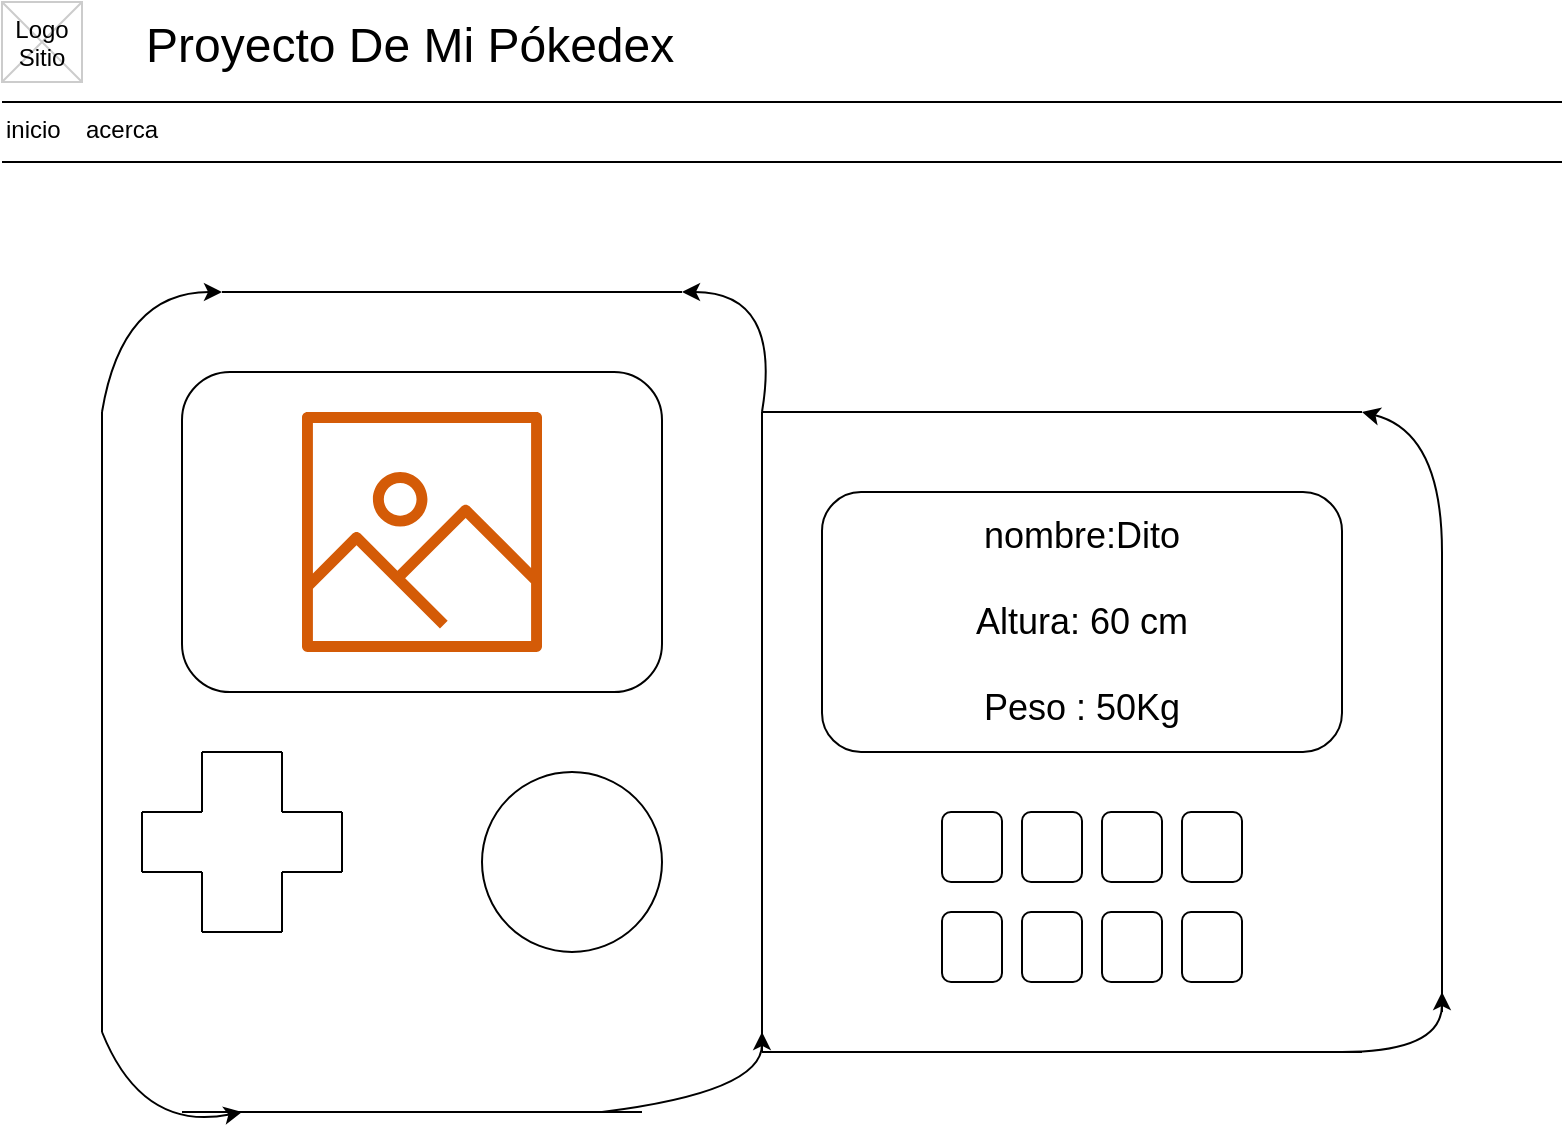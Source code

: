 <mxfile version="18.2.1" type="device"><diagram name="Page-1" id="f1b7ffb7-ca1e-a977-7cf5-a751b3c06c05"><mxGraphModel dx="860" dy="587" grid="1" gridSize="10" guides="1" tooltips="1" connect="1" arrows="1" fold="1" page="1" pageScale="1" pageWidth="826" pageHeight="1169" background="none" math="0" shadow="0"><root><mxCell id="0"/><mxCell id="1" parent="0"/><mxCell id="2" value="Proyecto De Mi Pókedex" style="text;spacingTop=-5;fontSize=24;fontStyle=0" parent="1" vertex="1"><mxGeometry x="90" y="20" width="230" height="25" as="geometry"/></mxCell><mxCell id="3" value="" style="line;strokeWidth=1" parent="1" vertex="1"><mxGeometry x="20" y="60" width="780" height="10" as="geometry"/></mxCell><mxCell id="4" value="" style="line;strokeWidth=1" parent="1" vertex="1"><mxGeometry x="20" y="90" width="780" height="10" as="geometry"/></mxCell><mxCell id="6" value="acerca" style="text;spacingTop=-5;" parent="1" vertex="1"><mxGeometry x="60.0" y="70.0" width="30" height="20" as="geometry"/></mxCell><mxCell id="20" value="" style="verticalLabelPosition=bottom;verticalAlign=top;strokeWidth=1;shape=mxgraph.mockup.graphics.iconGrid;strokeColor=#CCCCCC;gridSize=1,1;" parent="1" vertex="1"><mxGeometry x="20" y="15" width="40" height="40" as="geometry"/></mxCell><mxCell id="21" value="Logo&#10;Sitio&#10;" style="text;spacingTop=-5;align=center" parent="1" vertex="1"><mxGeometry x="20" y="20" width="40" height="40" as="geometry"/></mxCell><mxCell id="Reicult8ep2ihhYjTRdW-64" value="inicio" style="text;spacingTop=-5;" vertex="1" parent="1"><mxGeometry x="20.0" y="70.0" width="30" height="20" as="geometry"/></mxCell><mxCell id="Reicult8ep2ihhYjTRdW-65" value="" style="endArrow=none;html=1;rounded=0;fontSize=24;" edge="1" parent="1"><mxGeometry width="50" height="50" relative="1" as="geometry"><mxPoint x="400" y="540" as="sourcePoint"/><mxPoint x="400" y="220" as="targetPoint"/></mxGeometry></mxCell><mxCell id="Reicult8ep2ihhYjTRdW-66" value="" style="endArrow=none;html=1;rounded=0;fontSize=24;" edge="1" parent="1"><mxGeometry width="50" height="50" relative="1" as="geometry"><mxPoint x="360" y="160" as="sourcePoint"/><mxPoint x="130" y="160" as="targetPoint"/></mxGeometry></mxCell><mxCell id="Reicult8ep2ihhYjTRdW-67" value="" style="curved=1;endArrow=classic;html=1;rounded=0;fontSize=24;" edge="1" parent="1"><mxGeometry width="50" height="50" relative="1" as="geometry"><mxPoint x="70" y="220" as="sourcePoint"/><mxPoint x="130" y="160" as="targetPoint"/><Array as="points"><mxPoint x="80" y="160"/></Array></mxGeometry></mxCell><mxCell id="Reicult8ep2ihhYjTRdW-69" value="" style="endArrow=none;html=1;rounded=0;fontSize=24;" edge="1" parent="1"><mxGeometry width="50" height="50" relative="1" as="geometry"><mxPoint x="70" y="530" as="sourcePoint"/><mxPoint x="70" y="220" as="targetPoint"/></mxGeometry></mxCell><mxCell id="Reicult8ep2ihhYjTRdW-70" value="" style="curved=1;endArrow=classic;html=1;rounded=0;fontSize=24;" edge="1" parent="1"><mxGeometry width="50" height="50" relative="1" as="geometry"><mxPoint x="70" y="530" as="sourcePoint"/><mxPoint x="140" y="570" as="targetPoint"/><Array as="points"><mxPoint x="90" y="580"/></Array></mxGeometry></mxCell><mxCell id="Reicult8ep2ihhYjTRdW-72" value="" style="curved=1;endArrow=classic;html=1;rounded=0;fontSize=24;" edge="1" parent="1"><mxGeometry width="50" height="50" relative="1" as="geometry"><mxPoint x="400" y="220" as="sourcePoint"/><mxPoint x="360" y="160" as="targetPoint"/><Array as="points"><mxPoint x="410" y="160"/></Array></mxGeometry></mxCell><mxCell id="Reicult8ep2ihhYjTRdW-73" value="" style="curved=1;endArrow=classic;html=1;rounded=0;fontSize=24;" edge="1" parent="1"><mxGeometry width="50" height="50" relative="1" as="geometry"><mxPoint x="320" y="570" as="sourcePoint"/><mxPoint x="400" y="530" as="targetPoint"/><Array as="points"><mxPoint x="400" y="560"/></Array></mxGeometry></mxCell><mxCell id="Reicult8ep2ihhYjTRdW-74" value="" style="endArrow=none;html=1;rounded=0;fontSize=24;" edge="1" parent="1"><mxGeometry width="50" height="50" relative="1" as="geometry"><mxPoint x="340" y="570" as="sourcePoint"/><mxPoint x="110" y="570" as="targetPoint"/></mxGeometry></mxCell><mxCell id="Reicult8ep2ihhYjTRdW-75" value="" style="rounded=1;whiteSpace=wrap;html=1;" vertex="1" parent="1"><mxGeometry x="110" y="200" width="240" height="160" as="geometry"/></mxCell><mxCell id="Reicult8ep2ihhYjTRdW-79" value="" style="endArrow=none;html=1;rounded=0;" edge="1" parent="1"><mxGeometry width="50" height="50" relative="1" as="geometry"><mxPoint x="120" y="420" as="sourcePoint"/><mxPoint x="120" y="390" as="targetPoint"/></mxGeometry></mxCell><mxCell id="Reicult8ep2ihhYjTRdW-81" value="" style="endArrow=none;html=1;rounded=0;" edge="1" parent="1"><mxGeometry width="50" height="50" relative="1" as="geometry"><mxPoint x="160" y="420" as="sourcePoint"/><mxPoint x="160" y="390" as="targetPoint"/></mxGeometry></mxCell><mxCell id="Reicult8ep2ihhYjTRdW-82" value="" style="endArrow=none;html=1;rounded=0;" edge="1" parent="1"><mxGeometry width="50" height="50" relative="1" as="geometry"><mxPoint x="160" y="390" as="sourcePoint"/><mxPoint x="120" y="390" as="targetPoint"/><Array as="points"/></mxGeometry></mxCell><mxCell id="Reicult8ep2ihhYjTRdW-84" value="" style="endArrow=none;html=1;rounded=0;" edge="1" parent="1"><mxGeometry width="50" height="50" relative="1" as="geometry"><mxPoint x="160" y="480" as="sourcePoint"/><mxPoint x="120" y="480" as="targetPoint"/><Array as="points"/></mxGeometry></mxCell><mxCell id="Reicult8ep2ihhYjTRdW-85" value="" style="endArrow=none;html=1;rounded=0;" edge="1" parent="1"><mxGeometry width="50" height="50" relative="1" as="geometry"><mxPoint x="190" y="450" as="sourcePoint"/><mxPoint x="190" y="420" as="targetPoint"/></mxGeometry></mxCell><mxCell id="Reicult8ep2ihhYjTRdW-86" value="" style="endArrow=none;html=1;rounded=0;" edge="1" parent="1"><mxGeometry width="50" height="50" relative="1" as="geometry"><mxPoint x="90" y="450" as="sourcePoint"/><mxPoint x="90" y="420" as="targetPoint"/></mxGeometry></mxCell><mxCell id="Reicult8ep2ihhYjTRdW-87" value="" style="endArrow=none;html=1;rounded=0;" edge="1" parent="1"><mxGeometry width="50" height="50" relative="1" as="geometry"><mxPoint x="190" y="420" as="sourcePoint"/><mxPoint x="160" y="420" as="targetPoint"/><Array as="points"/></mxGeometry></mxCell><mxCell id="Reicult8ep2ihhYjTRdW-88" value="" style="endArrow=none;html=1;rounded=0;" edge="1" parent="1"><mxGeometry width="50" height="50" relative="1" as="geometry"><mxPoint x="190" y="450" as="sourcePoint"/><mxPoint x="160" y="450" as="targetPoint"/><Array as="points"/></mxGeometry></mxCell><mxCell id="Reicult8ep2ihhYjTRdW-89" value="" style="endArrow=none;html=1;rounded=0;" edge="1" parent="1"><mxGeometry width="50" height="50" relative="1" as="geometry"><mxPoint x="120" y="420" as="sourcePoint"/><mxPoint x="90" y="420" as="targetPoint"/><Array as="points"/></mxGeometry></mxCell><mxCell id="Reicult8ep2ihhYjTRdW-90" value="" style="endArrow=none;html=1;rounded=0;" edge="1" parent="1"><mxGeometry width="50" height="50" relative="1" as="geometry"><mxPoint x="120" y="450" as="sourcePoint"/><mxPoint x="90" y="450" as="targetPoint"/><Array as="points"><mxPoint x="100" y="450"/></Array></mxGeometry></mxCell><mxCell id="Reicult8ep2ihhYjTRdW-91" value="" style="endArrow=none;html=1;rounded=0;" edge="1" parent="1"><mxGeometry width="50" height="50" relative="1" as="geometry"><mxPoint x="120" y="480" as="sourcePoint"/><mxPoint x="120" y="450" as="targetPoint"/></mxGeometry></mxCell><mxCell id="Reicult8ep2ihhYjTRdW-92" value="" style="endArrow=none;html=1;rounded=0;" edge="1" parent="1"><mxGeometry width="50" height="50" relative="1" as="geometry"><mxPoint x="160" y="480" as="sourcePoint"/><mxPoint x="160" y="450" as="targetPoint"/></mxGeometry></mxCell><mxCell id="Reicult8ep2ihhYjTRdW-93" value="" style="ellipse;whiteSpace=wrap;html=1;aspect=fixed;" vertex="1" parent="1"><mxGeometry x="260" y="400" width="90" height="90" as="geometry"/></mxCell><mxCell id="Reicult8ep2ihhYjTRdW-94" value="" style="endArrow=none;html=1;rounded=0;" edge="1" parent="1"><mxGeometry width="50" height="50" relative="1" as="geometry"><mxPoint x="400" y="220" as="sourcePoint"/><mxPoint x="700" y="220" as="targetPoint"/></mxGeometry></mxCell><mxCell id="Reicult8ep2ihhYjTRdW-95" value="" style="endArrow=none;html=1;rounded=0;" edge="1" parent="1"><mxGeometry width="50" height="50" relative="1" as="geometry"><mxPoint x="400" y="540" as="sourcePoint"/><mxPoint x="700" y="540" as="targetPoint"/></mxGeometry></mxCell><mxCell id="Reicult8ep2ihhYjTRdW-96" value="" style="curved=1;endArrow=classic;html=1;rounded=0;fontSize=24;" edge="1" parent="1"><mxGeometry width="50" height="50" relative="1" as="geometry"><mxPoint x="740" y="290" as="sourcePoint"/><mxPoint x="700" y="220" as="targetPoint"/><Array as="points"><mxPoint x="740" y="230"/></Array></mxGeometry></mxCell><mxCell id="Reicult8ep2ihhYjTRdW-98" value="" style="curved=1;endArrow=classic;html=1;rounded=0;fontSize=24;" edge="1" parent="1"><mxGeometry width="50" height="50" relative="1" as="geometry"><mxPoint x="690" y="540" as="sourcePoint"/><mxPoint x="740" y="510" as="targetPoint"/><Array as="points"><mxPoint x="740" y="540"/></Array></mxGeometry></mxCell><mxCell id="Reicult8ep2ihhYjTRdW-99" value="" style="endArrow=none;html=1;rounded=0;fontSize=24;" edge="1" parent="1"><mxGeometry width="50" height="50" relative="1" as="geometry"><mxPoint x="740" y="520" as="sourcePoint"/><mxPoint x="740" y="290" as="targetPoint"/></mxGeometry></mxCell><mxCell id="Reicult8ep2ihhYjTRdW-100" value="&lt;font style=&quot;vertical-align: inherit; font-size: 18px;&quot;&gt;&lt;font style=&quot;vertical-align: inherit; font-size: 18px;&quot;&gt;nombre:Dito&lt;br&gt;&lt;br&gt;Altura: 60 cm&lt;br&gt;&amp;nbsp;&lt;br&gt;Peso : 50Kg&lt;br&gt;&lt;/font&gt;&lt;/font&gt;" style="rounded=1;whiteSpace=wrap;html=1;" vertex="1" parent="1"><mxGeometry x="430" y="260" width="260" height="130" as="geometry"/></mxCell><mxCell id="Reicult8ep2ihhYjTRdW-101" value="" style="rounded=1;whiteSpace=wrap;html=1;" vertex="1" parent="1"><mxGeometry x="490" y="420" width="30" height="35" as="geometry"/></mxCell><mxCell id="Reicult8ep2ihhYjTRdW-102" value="" style="rounded=1;whiteSpace=wrap;html=1;" vertex="1" parent="1"><mxGeometry x="530" y="420" width="30" height="35" as="geometry"/></mxCell><mxCell id="Reicult8ep2ihhYjTRdW-103" value="" style="rounded=1;whiteSpace=wrap;html=1;" vertex="1" parent="1"><mxGeometry x="570" y="420" width="30" height="35" as="geometry"/></mxCell><mxCell id="Reicult8ep2ihhYjTRdW-104" value="" style="rounded=1;whiteSpace=wrap;html=1;" vertex="1" parent="1"><mxGeometry x="610" y="420" width="30" height="35" as="geometry"/></mxCell><mxCell id="Reicult8ep2ihhYjTRdW-105" value="" style="rounded=1;whiteSpace=wrap;html=1;" vertex="1" parent="1"><mxGeometry x="490" y="470" width="30" height="35" as="geometry"/></mxCell><mxCell id="Reicult8ep2ihhYjTRdW-106" value="" style="rounded=1;whiteSpace=wrap;html=1;" vertex="1" parent="1"><mxGeometry x="530" y="470" width="30" height="35" as="geometry"/></mxCell><mxCell id="Reicult8ep2ihhYjTRdW-107" value="" style="rounded=1;whiteSpace=wrap;html=1;" vertex="1" parent="1"><mxGeometry x="570" y="470" width="30" height="35" as="geometry"/></mxCell><mxCell id="Reicult8ep2ihhYjTRdW-108" value="" style="rounded=1;whiteSpace=wrap;html=1;" vertex="1" parent="1"><mxGeometry x="610" y="470" width="30" height="35" as="geometry"/></mxCell><mxCell id="Reicult8ep2ihhYjTRdW-109" value="" style="sketch=0;outlineConnect=0;fontColor=#232F3E;gradientColor=none;fillColor=#D45B07;strokeColor=none;dashed=0;verticalLabelPosition=bottom;verticalAlign=top;align=center;html=1;fontSize=12;fontStyle=0;aspect=fixed;pointerEvents=1;shape=mxgraph.aws4.container_registry_image;" vertex="1" parent="1"><mxGeometry x="170" y="220" width="120" height="120" as="geometry"/></mxCell></root></mxGraphModel></diagram></mxfile>